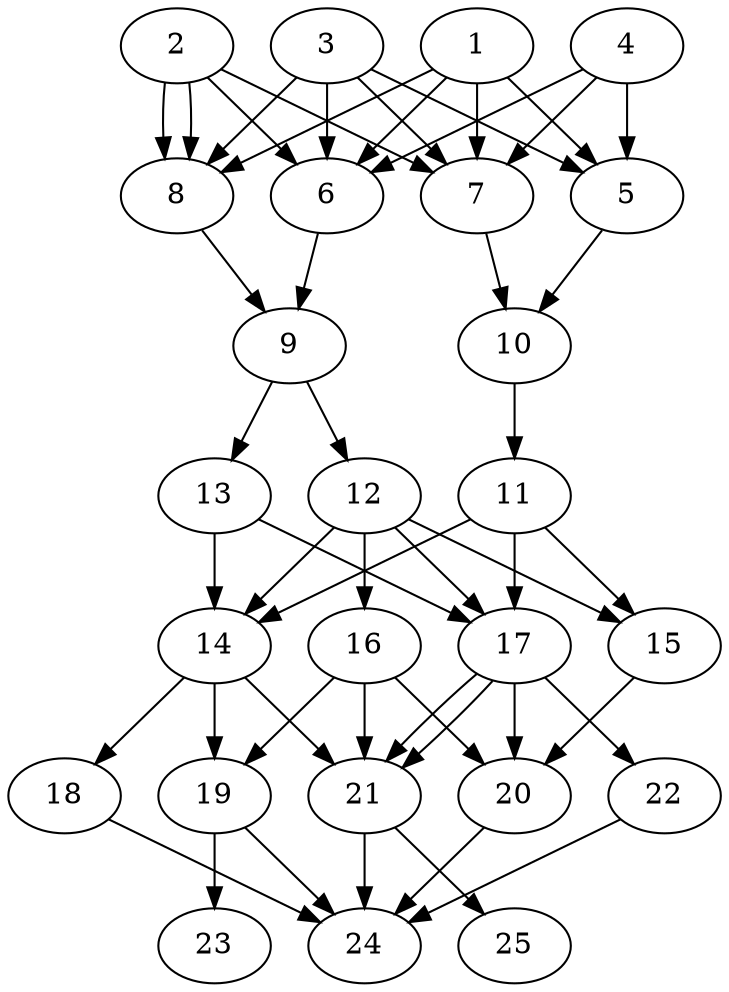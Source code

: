 // DAG automatically generated by daggen at Thu Oct  3 14:00:40 2019
// ./daggen --dot -n 25 --ccr 0.3 --fat 0.5 --regular 0.5 --density 0.9 --mindata 5242880 --maxdata 52428800 
digraph G {
  1 [size="109359787", alpha="0.03", expect_size="32807936"] 
  1 -> 5 [size ="32807936"]
  1 -> 6 [size ="32807936"]
  1 -> 7 [size ="32807936"]
  1 -> 8 [size ="32807936"]
  2 [size="44202667", alpha="0.18", expect_size="13260800"] 
  2 -> 6 [size ="13260800"]
  2 -> 7 [size ="13260800"]
  2 -> 8 [size ="13260800"]
  2 -> 8 [size ="13260800"]
  3 [size="127921493", alpha="0.04", expect_size="38376448"] 
  3 -> 5 [size ="38376448"]
  3 -> 6 [size ="38376448"]
  3 -> 7 [size ="38376448"]
  3 -> 8 [size ="38376448"]
  4 [size="94924800", alpha="0.06", expect_size="28477440"] 
  4 -> 5 [size ="28477440"]
  4 -> 6 [size ="28477440"]
  4 -> 7 [size ="28477440"]
  5 [size="132126720", alpha="0.09", expect_size="39638016"] 
  5 -> 10 [size ="39638016"]
  6 [size="41243307", alpha="0.14", expect_size="12372992"] 
  6 -> 9 [size ="12372992"]
  7 [size="26115413", alpha="0.10", expect_size="7834624"] 
  7 -> 10 [size ="7834624"]
  8 [size="117101227", alpha="0.18", expect_size="35130368"] 
  8 -> 9 [size ="35130368"]
  9 [size="63173973", alpha="0.20", expect_size="18952192"] 
  9 -> 12 [size ="18952192"]
  9 -> 13 [size ="18952192"]
  10 [size="102519467", alpha="0.17", expect_size="30755840"] 
  10 -> 11 [size ="30755840"]
  11 [size="161672533", alpha="0.07", expect_size="48501760"] 
  11 -> 14 [size ="48501760"]
  11 -> 15 [size ="48501760"]
  11 -> 17 [size ="48501760"]
  12 [size="31368533", alpha="0.07", expect_size="9410560"] 
  12 -> 14 [size ="9410560"]
  12 -> 15 [size ="9410560"]
  12 -> 16 [size ="9410560"]
  12 -> 17 [size ="9410560"]
  13 [size="172997973", alpha="0.16", expect_size="51899392"] 
  13 -> 14 [size ="51899392"]
  13 -> 17 [size ="51899392"]
  14 [size="47377067", alpha="0.18", expect_size="14213120"] 
  14 -> 18 [size ="14213120"]
  14 -> 19 [size ="14213120"]
  14 -> 21 [size ="14213120"]
  15 [size="98317653", alpha="0.08", expect_size="29495296"] 
  15 -> 20 [size ="29495296"]
  16 [size="172810240", alpha="0.08", expect_size="51843072"] 
  16 -> 19 [size ="51843072"]
  16 -> 20 [size ="51843072"]
  16 -> 21 [size ="51843072"]
  17 [size="129293653", alpha="0.16", expect_size="38788096"] 
  17 -> 20 [size ="38788096"]
  17 -> 21 [size ="38788096"]
  17 -> 21 [size ="38788096"]
  17 -> 22 [size ="38788096"]
  18 [size="52664320", alpha="0.06", expect_size="15799296"] 
  18 -> 24 [size ="15799296"]
  19 [size="35744427", alpha="0.06", expect_size="10723328"] 
  19 -> 23 [size ="10723328"]
  19 -> 24 [size ="10723328"]
  20 [size="32556373", alpha="0.17", expect_size="9766912"] 
  20 -> 24 [size ="9766912"]
  21 [size="166396587", alpha="0.20", expect_size="49918976"] 
  21 -> 24 [size ="49918976"]
  21 -> 25 [size ="49918976"]
  22 [size="67140267", alpha="0.06", expect_size="20142080"] 
  22 -> 24 [size ="20142080"]
  23 [size="125767680", alpha="0.06", expect_size="37730304"] 
  24 [size="90876587", alpha="0.16", expect_size="27262976"] 
  25 [size="76731733", alpha="0.00", expect_size="23019520"] 
}

